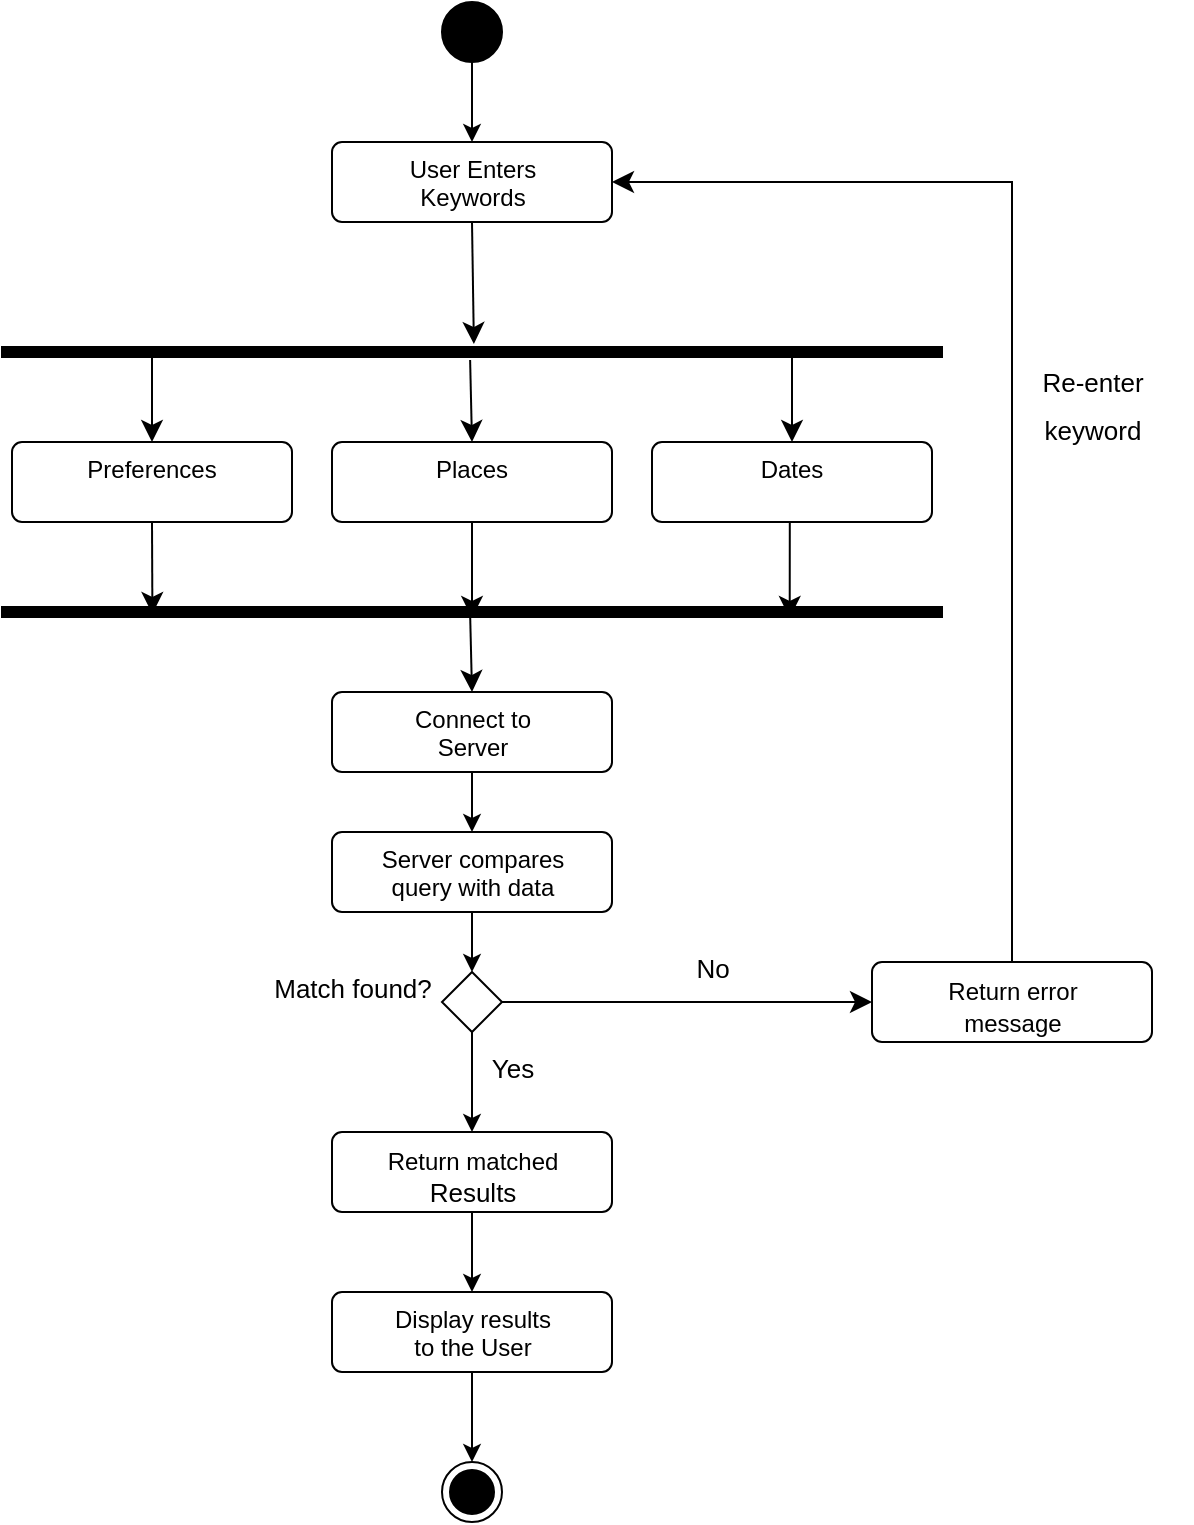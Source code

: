 <mxfile version="21.7.4" type="device">
  <diagram id="5Tio_LMKGwnD6LN70yWK" name="Page-1">
    <mxGraphModel dx="1114" dy="560" grid="1" gridSize="10" guides="1" tooltips="1" connect="1" arrows="1" fold="1" page="1" pageScale="1" pageWidth="850" pageHeight="1100" math="0" shadow="0">
      <root>
        <mxCell id="0" />
        <mxCell id="1" parent="0" />
        <mxCell id="JtprS6Em89Ml2vkK_7qS-2" value="" style="ellipse;fillColor=strokeColor;" parent="1" vertex="1">
          <mxGeometry x="365" y="20" width="30" height="30" as="geometry" />
        </mxCell>
        <mxCell id="JtprS6Em89Ml2vkK_7qS-3" value="User Enters&lt;br&gt;Keywords" style="html=1;align=center;verticalAlign=top;rounded=1;absoluteArcSize=1;arcSize=10;dashed=0;" parent="1" vertex="1">
          <mxGeometry x="310" y="90" width="140" height="40" as="geometry" />
        </mxCell>
        <mxCell id="JtprS6Em89Ml2vkK_7qS-4" value="Connect to&lt;br&gt;Server" style="html=1;align=center;verticalAlign=top;rounded=1;absoluteArcSize=1;arcSize=10;dashed=0;" parent="1" vertex="1">
          <mxGeometry x="310" y="365" width="140" height="40" as="geometry" />
        </mxCell>
        <mxCell id="JtprS6Em89Ml2vkK_7qS-5" value="Server compares&lt;br&gt;query with data" style="html=1;align=center;verticalAlign=top;rounded=1;absoluteArcSize=1;arcSize=10;dashed=0;" parent="1" vertex="1">
          <mxGeometry x="310" y="435" width="140" height="40" as="geometry" />
        </mxCell>
        <mxCell id="JtprS6Em89Ml2vkK_7qS-6" value="" style="rhombus;" parent="1" vertex="1">
          <mxGeometry x="365" y="505" width="30" height="30" as="geometry" />
        </mxCell>
        <mxCell id="JtprS6Em89Ml2vkK_7qS-7" value="&lt;span style=&quot;font-weight: normal;&quot;&gt;&lt;font style=&quot;font-size: 13px;&quot;&gt;Match found?&lt;/font&gt;&lt;/span&gt;" style="text;strokeColor=none;fillColor=none;html=1;fontSize=24;fontStyle=1;verticalAlign=middle;align=center;" parent="1" vertex="1">
          <mxGeometry x="270" y="490" width="100" height="40" as="geometry" />
        </mxCell>
        <mxCell id="JtprS6Em89Ml2vkK_7qS-8" value="" style="edgeStyle=segmentEdgeStyle;endArrow=classic;html=1;rounded=0;fontSize=13;exitX=0.5;exitY=1;exitDx=0;exitDy=0;entryX=0.5;entryY=0;entryDx=0;entryDy=0;" parent="1" source="JtprS6Em89Ml2vkK_7qS-5" target="JtprS6Em89Ml2vkK_7qS-6" edge="1">
          <mxGeometry width="50" height="50" relative="1" as="geometry">
            <mxPoint x="400" y="545" as="sourcePoint" />
            <mxPoint x="370" y="595" as="targetPoint" />
          </mxGeometry>
        </mxCell>
        <mxCell id="JtprS6Em89Ml2vkK_7qS-9" value="" style="edgeStyle=segmentEdgeStyle;endArrow=classic;html=1;rounded=0;fontSize=13;exitX=0.5;exitY=1;exitDx=0;exitDy=0;entryX=0.5;entryY=0;entryDx=0;entryDy=0;" parent="1" source="JtprS6Em89Ml2vkK_7qS-4" target="JtprS6Em89Ml2vkK_7qS-5" edge="1">
          <mxGeometry width="50" height="50" relative="1" as="geometry">
            <mxPoint x="400" y="545" as="sourcePoint" />
            <mxPoint x="450" y="495" as="targetPoint" />
          </mxGeometry>
        </mxCell>
        <mxCell id="JtprS6Em89Ml2vkK_7qS-12" value="" style="edgeStyle=segmentEdgeStyle;endArrow=classic;html=1;rounded=0;fontSize=13;exitX=0.5;exitY=1;exitDx=0;exitDy=0;entryX=0.5;entryY=0;entryDx=0;entryDy=0;" parent="1" source="JtprS6Em89Ml2vkK_7qS-2" target="JtprS6Em89Ml2vkK_7qS-3" edge="1">
          <mxGeometry width="50" height="50" relative="1" as="geometry">
            <mxPoint x="400" y="340" as="sourcePoint" />
            <mxPoint x="450" y="290" as="targetPoint" />
          </mxGeometry>
        </mxCell>
        <mxCell id="JtprS6Em89Ml2vkK_7qS-13" value="&lt;font style=&quot;font-size: 12px;&quot;&gt;Return error&lt;br&gt;message&lt;/font&gt;" style="html=1;align=center;verticalAlign=top;rounded=1;absoluteArcSize=1;arcSize=10;dashed=0;fontSize=13;" parent="1" vertex="1">
          <mxGeometry x="580" y="500" width="140" height="40" as="geometry" />
        </mxCell>
        <mxCell id="JtprS6Em89Ml2vkK_7qS-17" value="&lt;p style=&quot;line-height: 80%;&quot;&gt;&lt;span style=&quot;font-weight: normal; font-size: 13px;&quot;&gt;Re-enter&lt;br&gt;keyword&lt;/span&gt;&lt;/p&gt;" style="text;strokeColor=none;fillColor=none;html=1;fontSize=24;fontStyle=1;verticalAlign=middle;align=center;" parent="1" vertex="1">
          <mxGeometry x="640" y="200" width="100" height="40" as="geometry" />
        </mxCell>
        <mxCell id="JtprS6Em89Ml2vkK_7qS-18" value="&lt;span style=&quot;font-weight: normal;&quot;&gt;&lt;font style=&quot;font-size: 13px;&quot;&gt;No&lt;/font&gt;&lt;/span&gt;" style="text;strokeColor=none;fillColor=none;html=1;fontSize=24;fontStyle=1;verticalAlign=middle;align=center;" parent="1" vertex="1">
          <mxGeometry x="450" y="480" width="100" height="40" as="geometry" />
        </mxCell>
        <mxCell id="JtprS6Em89Ml2vkK_7qS-19" value="&lt;span style=&quot;font-size: 12px;&quot;&gt;Return matched&lt;br&gt;&lt;/span&gt;Results" style="html=1;align=center;verticalAlign=top;rounded=1;absoluteArcSize=1;arcSize=10;dashed=0;fontSize=13;" parent="1" vertex="1">
          <mxGeometry x="310" y="585" width="140" height="40" as="geometry" />
        </mxCell>
        <mxCell id="JtprS6Em89Ml2vkK_7qS-20" value="Display results&lt;br&gt;to the User" style="html=1;align=center;verticalAlign=top;rounded=1;absoluteArcSize=1;arcSize=10;dashed=0;fontSize=12;" parent="1" vertex="1">
          <mxGeometry x="310" y="665" width="140" height="40" as="geometry" />
        </mxCell>
        <mxCell id="JtprS6Em89Ml2vkK_7qS-21" value="" style="ellipse;html=1;shape=endState;fillColor=strokeColor;fontSize=12;" parent="1" vertex="1">
          <mxGeometry x="365" y="750" width="30" height="30" as="geometry" />
        </mxCell>
        <mxCell id="JtprS6Em89Ml2vkK_7qS-22" value="" style="edgeStyle=segmentEdgeStyle;endArrow=classic;html=1;rounded=0;fontSize=12;exitX=0.5;exitY=1;exitDx=0;exitDy=0;entryX=0.5;entryY=0;entryDx=0;entryDy=0;" parent="1" source="JtprS6Em89Ml2vkK_7qS-20" target="JtprS6Em89Ml2vkK_7qS-21" edge="1">
          <mxGeometry width="50" height="50" relative="1" as="geometry">
            <mxPoint x="400" y="695" as="sourcePoint" />
            <mxPoint x="380" y="745" as="targetPoint" />
          </mxGeometry>
        </mxCell>
        <mxCell id="JtprS6Em89Ml2vkK_7qS-24" value="" style="edgeStyle=segmentEdgeStyle;endArrow=classic;html=1;rounded=0;fontSize=12;exitX=0.5;exitY=1;exitDx=0;exitDy=0;" parent="1" source="JtprS6Em89Ml2vkK_7qS-19" target="JtprS6Em89Ml2vkK_7qS-20" edge="1">
          <mxGeometry width="50" height="50" relative="1" as="geometry">
            <mxPoint x="400" y="695" as="sourcePoint" />
            <mxPoint x="450" y="645" as="targetPoint" />
          </mxGeometry>
        </mxCell>
        <mxCell id="JtprS6Em89Ml2vkK_7qS-26" value="&lt;span style=&quot;font-weight: normal;&quot;&gt;&lt;font style=&quot;font-size: 13px;&quot;&gt;Yes&lt;/font&gt;&lt;/span&gt;" style="text;strokeColor=none;fillColor=none;html=1;fontSize=24;fontStyle=1;verticalAlign=middle;align=center;" parent="1" vertex="1">
          <mxGeometry x="350" y="530" width="100" height="40" as="geometry" />
        </mxCell>
        <mxCell id="JtprS6Em89Ml2vkK_7qS-30" value="" style="edgeStyle=segmentEdgeStyle;endArrow=classic;html=1;rounded=0;fontSize=13;exitX=0.5;exitY=1;exitDx=0;exitDy=0;entryX=0.5;entryY=0;entryDx=0;entryDy=0;" parent="1" source="JtprS6Em89Ml2vkK_7qS-6" target="JtprS6Em89Ml2vkK_7qS-19" edge="1">
          <mxGeometry width="50" height="50" relative="1" as="geometry">
            <mxPoint x="330" y="555" as="sourcePoint" />
            <mxPoint x="450" y="665" as="targetPoint" />
            <Array as="points">
              <mxPoint x="380" y="550" />
              <mxPoint x="380" y="550" />
            </Array>
          </mxGeometry>
        </mxCell>
        <mxCell id="cwrUXDnnUu3Mgv-FZd9t-3" value="" style="html=1;points=[];perimeter=orthogonalPerimeter;fillColor=strokeColor;rotation=90;" vertex="1" parent="1">
          <mxGeometry x="377.5" y="-40" width="5" height="470" as="geometry" />
        </mxCell>
        <mxCell id="cwrUXDnnUu3Mgv-FZd9t-4" value="" style="edgeStyle=segmentEdgeStyle;endArrow=classic;html=1;curved=0;rounded=0;endSize=8;startSize=8;exitX=0.5;exitY=1;exitDx=0;exitDy=0;entryX=-0.3;entryY=0.498;entryDx=0;entryDy=0;entryPerimeter=0;" edge="1" parent="1" source="JtprS6Em89Ml2vkK_7qS-3" target="cwrUXDnnUu3Mgv-FZd9t-3">
          <mxGeometry width="50" height="50" relative="1" as="geometry">
            <mxPoint x="590" y="320" as="sourcePoint" />
            <mxPoint x="640" y="270" as="targetPoint" />
          </mxGeometry>
        </mxCell>
        <mxCell id="cwrUXDnnUu3Mgv-FZd9t-5" value="Places" style="html=1;align=center;verticalAlign=top;rounded=1;absoluteArcSize=1;arcSize=10;dashed=0;whiteSpace=wrap;" vertex="1" parent="1">
          <mxGeometry x="310" y="240" width="140" height="40" as="geometry" />
        </mxCell>
        <mxCell id="cwrUXDnnUu3Mgv-FZd9t-6" value="Preferences" style="html=1;align=center;verticalAlign=top;rounded=1;absoluteArcSize=1;arcSize=10;dashed=0;whiteSpace=wrap;" vertex="1" parent="1">
          <mxGeometry x="150" y="240" width="140" height="40" as="geometry" />
        </mxCell>
        <mxCell id="cwrUXDnnUu3Mgv-FZd9t-7" value="Dates" style="html=1;align=center;verticalAlign=top;rounded=1;absoluteArcSize=1;arcSize=10;dashed=0;whiteSpace=wrap;" vertex="1" parent="1">
          <mxGeometry x="470" y="240" width="140" height="40" as="geometry" />
        </mxCell>
        <mxCell id="cwrUXDnnUu3Mgv-FZd9t-8" value="" style="edgeStyle=segmentEdgeStyle;endArrow=classic;html=1;curved=0;rounded=0;endSize=8;startSize=8;exitX=1.3;exitY=0.502;exitDx=0;exitDy=0;exitPerimeter=0;entryX=0.5;entryY=0;entryDx=0;entryDy=0;" edge="1" parent="1" source="cwrUXDnnUu3Mgv-FZd9t-3" target="cwrUXDnnUu3Mgv-FZd9t-5">
          <mxGeometry width="50" height="50" relative="1" as="geometry">
            <mxPoint x="590" y="320" as="sourcePoint" />
            <mxPoint x="640" y="270" as="targetPoint" />
          </mxGeometry>
        </mxCell>
        <mxCell id="cwrUXDnnUu3Mgv-FZd9t-9" value="" style="edgeStyle=segmentEdgeStyle;endArrow=classic;html=1;curved=0;rounded=0;endSize=8;startSize=8;entryX=0.5;entryY=0;entryDx=0;entryDy=0;exitX=0.7;exitY=0.155;exitDx=0;exitDy=0;exitPerimeter=0;" edge="1" parent="1" source="cwrUXDnnUu3Mgv-FZd9t-3" target="cwrUXDnnUu3Mgv-FZd9t-7">
          <mxGeometry width="50" height="50" relative="1" as="geometry">
            <mxPoint x="550" y="210" as="sourcePoint" />
            <mxPoint x="640" y="270" as="targetPoint" />
          </mxGeometry>
        </mxCell>
        <mxCell id="cwrUXDnnUu3Mgv-FZd9t-10" value="" style="edgeStyle=segmentEdgeStyle;endArrow=classic;html=1;curved=0;rounded=0;endSize=8;startSize=8;exitX=0.3;exitY=0.838;exitDx=0;exitDy=0;exitPerimeter=0;entryX=0.5;entryY=0;entryDx=0;entryDy=0;" edge="1" parent="1" source="cwrUXDnnUu3Mgv-FZd9t-3" target="cwrUXDnnUu3Mgv-FZd9t-6">
          <mxGeometry width="50" height="50" relative="1" as="geometry">
            <mxPoint x="590" y="320" as="sourcePoint" />
            <mxPoint x="640" y="270" as="targetPoint" />
          </mxGeometry>
        </mxCell>
        <mxCell id="cwrUXDnnUu3Mgv-FZd9t-12" value="" style="html=1;points=[];perimeter=orthogonalPerimeter;fillColor=strokeColor;rotation=90;" vertex="1" parent="1">
          <mxGeometry x="377.5" y="90" width="5" height="470" as="geometry" />
        </mxCell>
        <mxCell id="cwrUXDnnUu3Mgv-FZd9t-13" value="" style="edgeStyle=segmentEdgeStyle;endArrow=classic;html=1;curved=0;rounded=0;endSize=8;startSize=8;exitX=0.5;exitY=1;exitDx=0;exitDy=0;entryX=1.1;entryY=0.162;entryDx=0;entryDy=0;entryPerimeter=0;" edge="1" parent="1" source="cwrUXDnnUu3Mgv-FZd9t-7" target="cwrUXDnnUu3Mgv-FZd9t-12">
          <mxGeometry width="50" height="50" relative="1" as="geometry">
            <mxPoint x="590" y="370" as="sourcePoint" />
            <mxPoint x="540" y="310" as="targetPoint" />
          </mxGeometry>
        </mxCell>
        <mxCell id="cwrUXDnnUu3Mgv-FZd9t-14" value="" style="edgeStyle=segmentEdgeStyle;endArrow=classic;html=1;curved=0;rounded=0;endSize=8;startSize=8;exitX=0.5;exitY=1;exitDx=0;exitDy=0;entryX=1.1;entryY=0.5;entryDx=0;entryDy=0;entryPerimeter=0;" edge="1" parent="1" source="cwrUXDnnUu3Mgv-FZd9t-5" target="cwrUXDnnUu3Mgv-FZd9t-12">
          <mxGeometry width="50" height="50" relative="1" as="geometry">
            <mxPoint x="590" y="370" as="sourcePoint" />
            <mxPoint x="640" y="320" as="targetPoint" />
          </mxGeometry>
        </mxCell>
        <mxCell id="cwrUXDnnUu3Mgv-FZd9t-15" value="" style="edgeStyle=segmentEdgeStyle;endArrow=classic;html=1;curved=0;rounded=0;endSize=8;startSize=8;exitX=0.5;exitY=1;exitDx=0;exitDy=0;entryX=0.7;entryY=0.84;entryDx=0;entryDy=0;entryPerimeter=0;" edge="1" parent="1" source="cwrUXDnnUu3Mgv-FZd9t-6" target="cwrUXDnnUu3Mgv-FZd9t-12">
          <mxGeometry width="50" height="50" relative="1" as="geometry">
            <mxPoint x="590" y="370" as="sourcePoint" />
            <mxPoint x="640" y="320" as="targetPoint" />
          </mxGeometry>
        </mxCell>
        <mxCell id="cwrUXDnnUu3Mgv-FZd9t-16" value="" style="edgeStyle=segmentEdgeStyle;endArrow=classic;html=1;curved=0;rounded=0;endSize=8;startSize=8;exitX=0.7;exitY=0.502;exitDx=0;exitDy=0;exitPerimeter=0;entryX=0.5;entryY=0;entryDx=0;entryDy=0;" edge="1" parent="1" source="cwrUXDnnUu3Mgv-FZd9t-12" target="JtprS6Em89Ml2vkK_7qS-4">
          <mxGeometry width="50" height="50" relative="1" as="geometry">
            <mxPoint x="590" y="470" as="sourcePoint" />
            <mxPoint x="640" y="420" as="targetPoint" />
          </mxGeometry>
        </mxCell>
        <mxCell id="cwrUXDnnUu3Mgv-FZd9t-19" value="" style="edgeStyle=segmentEdgeStyle;endArrow=classic;html=1;curved=0;rounded=0;endSize=8;startSize=8;exitX=1;exitY=0.5;exitDx=0;exitDy=0;entryX=0;entryY=0.5;entryDx=0;entryDy=0;" edge="1" parent="1" source="JtprS6Em89Ml2vkK_7qS-6" target="JtprS6Em89Ml2vkK_7qS-13">
          <mxGeometry width="50" height="50" relative="1" as="geometry">
            <mxPoint x="580" y="475" as="sourcePoint" />
            <mxPoint x="630" y="425" as="targetPoint" />
          </mxGeometry>
        </mxCell>
        <mxCell id="cwrUXDnnUu3Mgv-FZd9t-20" value="" style="edgeStyle=segmentEdgeStyle;endArrow=classic;html=1;curved=0;rounded=0;endSize=8;startSize=8;entryX=1;entryY=0.5;entryDx=0;entryDy=0;exitX=0.5;exitY=0;exitDx=0;exitDy=0;" edge="1" parent="1" source="JtprS6Em89Ml2vkK_7qS-13" target="JtprS6Em89Ml2vkK_7qS-3">
          <mxGeometry width="50" height="50" relative="1" as="geometry">
            <mxPoint x="680" y="390" as="sourcePoint" />
            <mxPoint x="640" y="420" as="targetPoint" />
            <Array as="points">
              <mxPoint x="650" y="110" />
            </Array>
          </mxGeometry>
        </mxCell>
      </root>
    </mxGraphModel>
  </diagram>
</mxfile>
